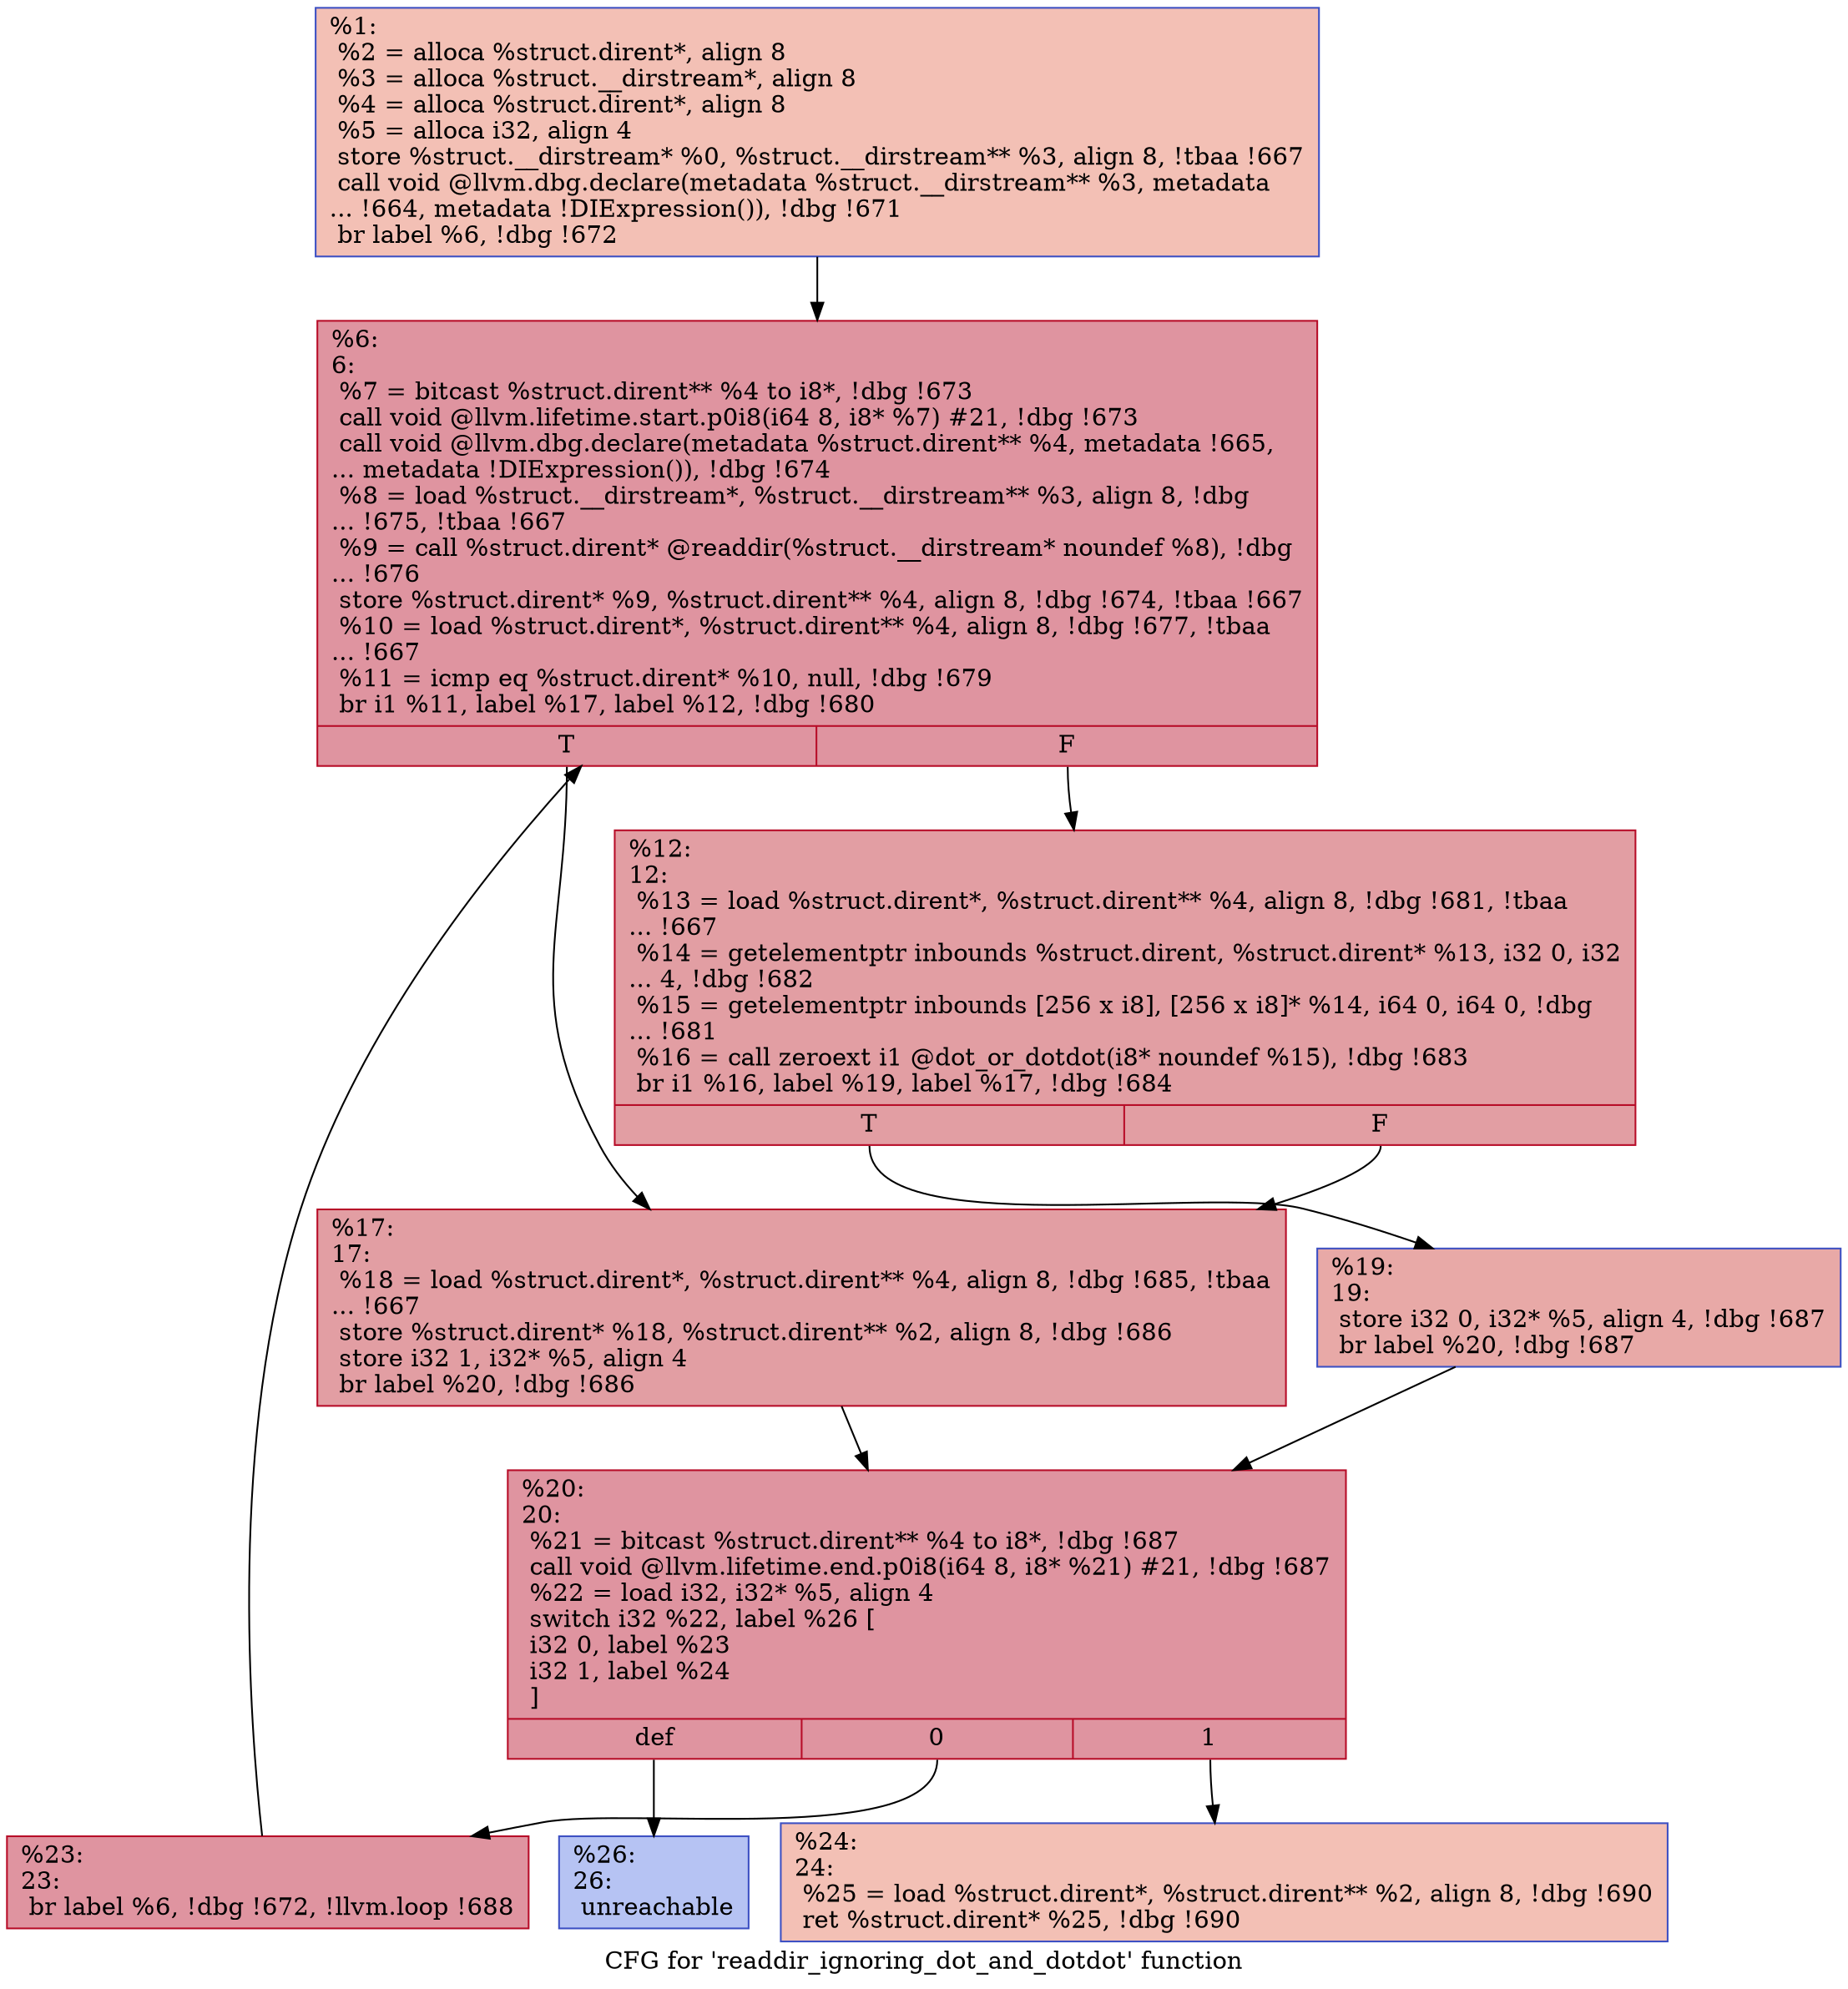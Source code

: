 digraph "CFG for 'readdir_ignoring_dot_and_dotdot' function" {
	label="CFG for 'readdir_ignoring_dot_and_dotdot' function";

	Node0x19800c0 [shape=record,color="#3d50c3ff", style=filled, fillcolor="#e5705870",label="{%1:\l  %2 = alloca %struct.dirent*, align 8\l  %3 = alloca %struct.__dirstream*, align 8\l  %4 = alloca %struct.dirent*, align 8\l  %5 = alloca i32, align 4\l  store %struct.__dirstream* %0, %struct.__dirstream** %3, align 8, !tbaa !667\l  call void @llvm.dbg.declare(metadata %struct.__dirstream** %3, metadata\l... !664, metadata !DIExpression()), !dbg !671\l  br label %6, !dbg !672\l}"];
	Node0x19800c0 -> Node0x1980110;
	Node0x1980110 [shape=record,color="#b70d28ff", style=filled, fillcolor="#b70d2870",label="{%6:\l6:                                                \l  %7 = bitcast %struct.dirent** %4 to i8*, !dbg !673\l  call void @llvm.lifetime.start.p0i8(i64 8, i8* %7) #21, !dbg !673\l  call void @llvm.dbg.declare(metadata %struct.dirent** %4, metadata !665,\l... metadata !DIExpression()), !dbg !674\l  %8 = load %struct.__dirstream*, %struct.__dirstream** %3, align 8, !dbg\l... !675, !tbaa !667\l  %9 = call %struct.dirent* @readdir(%struct.__dirstream* noundef %8), !dbg\l... !676\l  store %struct.dirent* %9, %struct.dirent** %4, align 8, !dbg !674, !tbaa !667\l  %10 = load %struct.dirent*, %struct.dirent** %4, align 8, !dbg !677, !tbaa\l... !667\l  %11 = icmp eq %struct.dirent* %10, null, !dbg !679\l  br i1 %11, label %17, label %12, !dbg !680\l|{<s0>T|<s1>F}}"];
	Node0x1980110:s0 -> Node0x19801b0;
	Node0x1980110:s1 -> Node0x1980160;
	Node0x1980160 [shape=record,color="#b70d28ff", style=filled, fillcolor="#be242e70",label="{%12:\l12:                                               \l  %13 = load %struct.dirent*, %struct.dirent** %4, align 8, !dbg !681, !tbaa\l... !667\l  %14 = getelementptr inbounds %struct.dirent, %struct.dirent* %13, i32 0, i32\l... 4, !dbg !682\l  %15 = getelementptr inbounds [256 x i8], [256 x i8]* %14, i64 0, i64 0, !dbg\l... !681\l  %16 = call zeroext i1 @dot_or_dotdot(i8* noundef %15), !dbg !683\l  br i1 %16, label %19, label %17, !dbg !684\l|{<s0>T|<s1>F}}"];
	Node0x1980160:s0 -> Node0x1980200;
	Node0x1980160:s1 -> Node0x19801b0;
	Node0x19801b0 [shape=record,color="#b70d28ff", style=filled, fillcolor="#be242e70",label="{%17:\l17:                                               \l  %18 = load %struct.dirent*, %struct.dirent** %4, align 8, !dbg !685, !tbaa\l... !667\l  store %struct.dirent* %18, %struct.dirent** %2, align 8, !dbg !686\l  store i32 1, i32* %5, align 4\l  br label %20, !dbg !686\l}"];
	Node0x19801b0 -> Node0x1980250;
	Node0x1980200 [shape=record,color="#3d50c3ff", style=filled, fillcolor="#ca3b3770",label="{%19:\l19:                                               \l  store i32 0, i32* %5, align 4, !dbg !687\l  br label %20, !dbg !687\l}"];
	Node0x1980200 -> Node0x1980250;
	Node0x1980250 [shape=record,color="#b70d28ff", style=filled, fillcolor="#b70d2870",label="{%20:\l20:                                               \l  %21 = bitcast %struct.dirent** %4 to i8*, !dbg !687\l  call void @llvm.lifetime.end.p0i8(i64 8, i8* %21) #21, !dbg !687\l  %22 = load i32, i32* %5, align 4\l  switch i32 %22, label %26 [\l    i32 0, label %23\l    i32 1, label %24\l  ]\l|{<s0>def|<s1>0|<s2>1}}"];
	Node0x1980250:s0 -> Node0x1980340;
	Node0x1980250:s1 -> Node0x19802a0;
	Node0x1980250:s2 -> Node0x19802f0;
	Node0x19802a0 [shape=record,color="#b70d28ff", style=filled, fillcolor="#b70d2870",label="{%23:\l23:                                               \l  br label %6, !dbg !672, !llvm.loop !688\l}"];
	Node0x19802a0 -> Node0x1980110;
	Node0x19802f0 [shape=record,color="#3d50c3ff", style=filled, fillcolor="#e5705870",label="{%24:\l24:                                               \l  %25 = load %struct.dirent*, %struct.dirent** %2, align 8, !dbg !690\l  ret %struct.dirent* %25, !dbg !690\l}"];
	Node0x1980340 [shape=record,color="#3d50c3ff", style=filled, fillcolor="#5977e370",label="{%26:\l26:                                               \l  unreachable\l}"];
}
